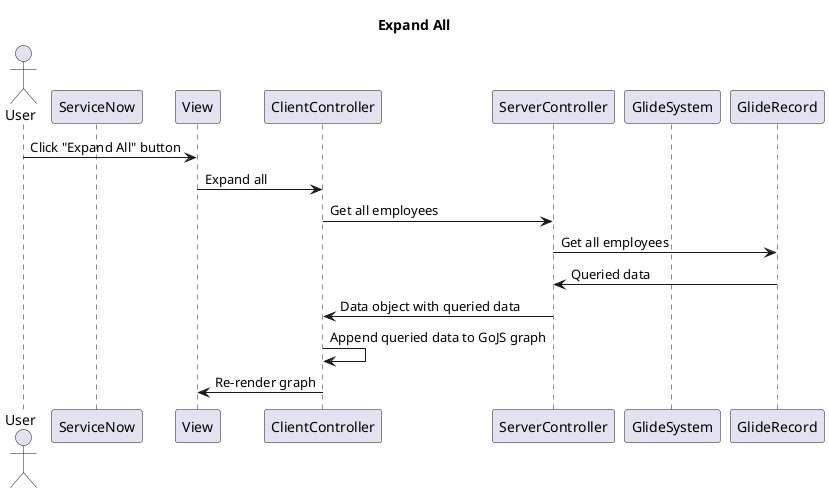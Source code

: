 @startuml
title Expand All

Actor User
Participant ServiceNow
Participant View
Participant ClientController
Participant ServerController
Participant GlideSystem
Participant GlideRecord

User -> View: Click "Expand All" button
View -> ClientController: Expand all

ClientController -> ServerController: Get all employees
ServerController -> GlideRecord: Get all employees
GlideRecord -> ServerController: Queried data

ServerController -> ClientController: Data object with queried data
ClientController -> ClientController: Append queried data to GoJS graph
ClientController -> View: Re-render graph
@enduml
